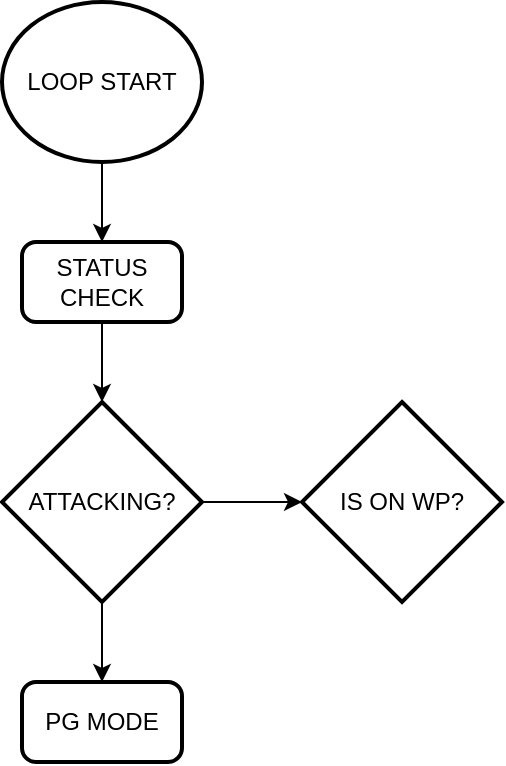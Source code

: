 <mxfile version="18.0.3" type="github">
  <diagram id="C5RBs43oDa-KdzZeNtuy" name="Page-1">
    <mxGraphModel dx="981" dy="503" grid="1" gridSize="10" guides="1" tooltips="1" connect="1" arrows="1" fold="1" page="1" pageScale="1" pageWidth="827" pageHeight="1169" math="0" shadow="0">
      <root>
        <mxCell id="WIyWlLk6GJQsqaUBKTNV-0" />
        <mxCell id="WIyWlLk6GJQsqaUBKTNV-1" parent="WIyWlLk6GJQsqaUBKTNV-0" />
        <mxCell id="Tousd2cAixEgL7wH7PzT-10" value="" style="edgeStyle=orthogonalEdgeStyle;rounded=0;orthogonalLoop=1;jettySize=auto;html=1;" edge="1" parent="WIyWlLk6GJQsqaUBKTNV-1" source="Tousd2cAixEgL7wH7PzT-6" target="Tousd2cAixEgL7wH7PzT-7">
          <mxGeometry relative="1" as="geometry" />
        </mxCell>
        <mxCell id="Tousd2cAixEgL7wH7PzT-6" value="LOOP START" style="strokeWidth=2;html=1;shape=mxgraph.flowchart.start_2;whiteSpace=wrap;" vertex="1" parent="WIyWlLk6GJQsqaUBKTNV-1">
          <mxGeometry x="150" y="120" width="100" height="80" as="geometry" />
        </mxCell>
        <mxCell id="Tousd2cAixEgL7wH7PzT-11" value="" style="edgeStyle=orthogonalEdgeStyle;rounded=0;orthogonalLoop=1;jettySize=auto;html=1;" edge="1" parent="WIyWlLk6GJQsqaUBKTNV-1" source="Tousd2cAixEgL7wH7PzT-7" target="Tousd2cAixEgL7wH7PzT-8">
          <mxGeometry relative="1" as="geometry" />
        </mxCell>
        <mxCell id="Tousd2cAixEgL7wH7PzT-7" value="STATUS CHECK" style="rounded=1;whiteSpace=wrap;html=1;absoluteArcSize=1;arcSize=14;strokeWidth=2;" vertex="1" parent="WIyWlLk6GJQsqaUBKTNV-1">
          <mxGeometry x="160" y="240" width="80" height="40" as="geometry" />
        </mxCell>
        <mxCell id="Tousd2cAixEgL7wH7PzT-13" value="" style="edgeStyle=orthogonalEdgeStyle;rounded=0;orthogonalLoop=1;jettySize=auto;html=1;" edge="1" parent="WIyWlLk6GJQsqaUBKTNV-1" source="Tousd2cAixEgL7wH7PzT-8" target="Tousd2cAixEgL7wH7PzT-12">
          <mxGeometry relative="1" as="geometry" />
        </mxCell>
        <mxCell id="Tousd2cAixEgL7wH7PzT-15" value="" style="edgeStyle=orthogonalEdgeStyle;rounded=0;orthogonalLoop=1;jettySize=auto;html=1;" edge="1" parent="WIyWlLk6GJQsqaUBKTNV-1" source="Tousd2cAixEgL7wH7PzT-8" target="Tousd2cAixEgL7wH7PzT-14">
          <mxGeometry relative="1" as="geometry" />
        </mxCell>
        <mxCell id="Tousd2cAixEgL7wH7PzT-8" value="ATTACKING?" style="strokeWidth=2;html=1;shape=mxgraph.flowchart.decision;whiteSpace=wrap;" vertex="1" parent="WIyWlLk6GJQsqaUBKTNV-1">
          <mxGeometry x="150" y="320" width="100" height="100" as="geometry" />
        </mxCell>
        <mxCell id="Tousd2cAixEgL7wH7PzT-12" value="PG MODE" style="rounded=1;whiteSpace=wrap;html=1;absoluteArcSize=1;arcSize=14;strokeWidth=2;" vertex="1" parent="WIyWlLk6GJQsqaUBKTNV-1">
          <mxGeometry x="160" y="460" width="80" height="40" as="geometry" />
        </mxCell>
        <mxCell id="Tousd2cAixEgL7wH7PzT-14" value="IS ON WP?" style="strokeWidth=2;html=1;shape=mxgraph.flowchart.decision;whiteSpace=wrap;" vertex="1" parent="WIyWlLk6GJQsqaUBKTNV-1">
          <mxGeometry x="300" y="320" width="100" height="100" as="geometry" />
        </mxCell>
      </root>
    </mxGraphModel>
  </diagram>
</mxfile>
